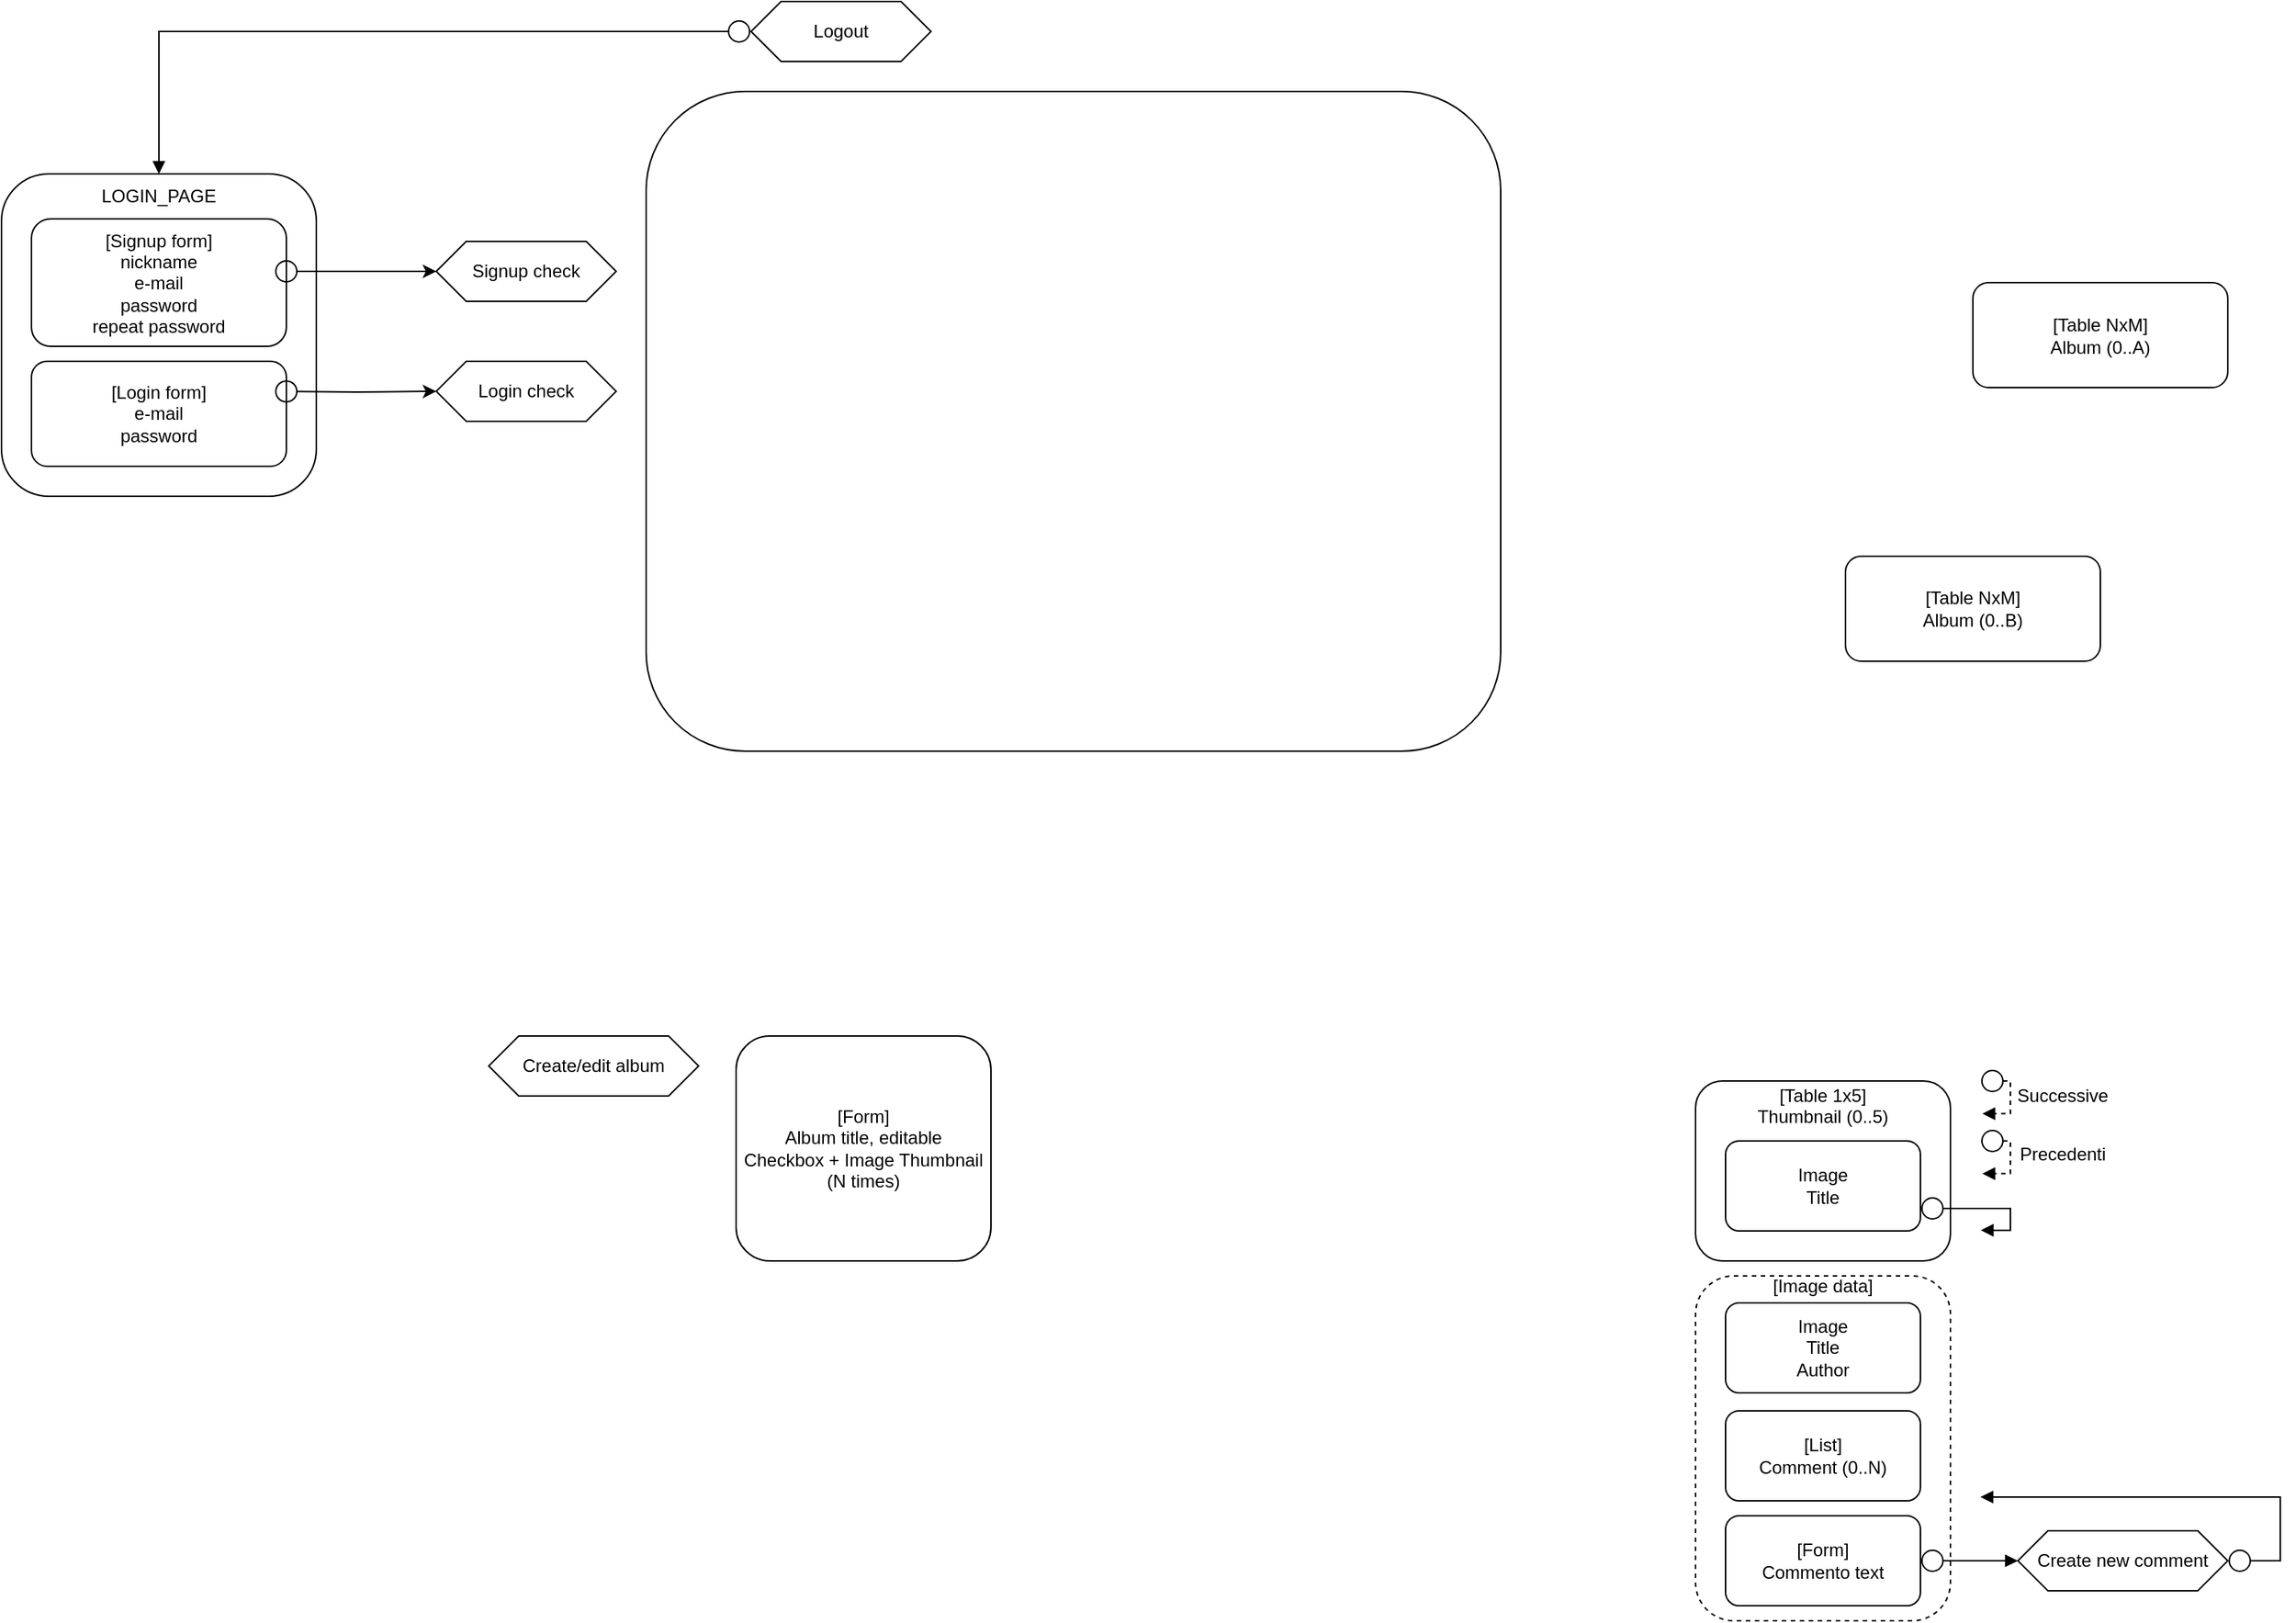 <mxfile version="16.1.2" type="device"><diagram name="Page-1" id="b520641d-4fe3-3701-9064-5fc419738815"><mxGraphModel dx="1240" dy="804" grid="1" gridSize="10" guides="1" tooltips="1" connect="1" arrows="1" fold="1" page="1" pageScale="1" pageWidth="1169" pageHeight="827" background="#ffffff" math="0" shadow="0"><root><mxCell id="0"/><mxCell id="1" parent="0"/><mxCell id="tA7xQBiXmkoUzAWX-g8d-19" value="Login check" style="shape=hexagon;perimeter=hexagonPerimeter2;whiteSpace=wrap;html=1;fixedSize=1;strokeColor=default;" parent="1" vertex="1"><mxGeometry x="480" y="290" width="120" height="40" as="geometry"/></mxCell><mxCell id="tA7xQBiXmkoUzAWX-g8d-29" value="&lt;span&gt;[Table NxM]&lt;/span&gt;&lt;br&gt;&lt;span&gt;Album (0..A)&lt;/span&gt;" style="rounded=1;whiteSpace=wrap;html=1;strokeColor=default;" parent="1" vertex="1"><mxGeometry x="1505" y="237.5" width="170" height="70" as="geometry"/></mxCell><mxCell id="tA7xQBiXmkoUzAWX-g8d-31" value="&lt;span&gt;[Table NxM]&lt;/span&gt;&lt;br&gt;&lt;span&gt;Album (0..B)&lt;/span&gt;" style="rounded=1;whiteSpace=wrap;html=1;strokeColor=default;" parent="1" vertex="1"><mxGeometry x="1420" y="420" width="170" height="70" as="geometry"/></mxCell><mxCell id="tA7xQBiXmkoUzAWX-g8d-47" style="edgeStyle=orthogonalEdgeStyle;rounded=0;orthogonalLoop=1;jettySize=auto;html=1;exitX=1;exitY=0.25;exitDx=0;exitDy=0;startArrow=circle;startFill=0;endArrow=block;endFill=1;strokeColor=#000000;entryX=1.006;entryY=0.359;entryDx=0;entryDy=0;entryPerimeter=0;dashed=1;" parent="1" edge="1"><mxGeometry relative="1" as="geometry"><mxPoint x="1511.26" y="791.8" as="targetPoint"/><mxPoint x="1510" y="770.0" as="sourcePoint"/><Array as="points"><mxPoint x="1530" y="770"/><mxPoint x="1530" y="792"/></Array></mxGeometry></mxCell><mxCell id="tA7xQBiXmkoUzAWX-g8d-33" value="&lt;span&gt;[Table 1x5]&lt;/span&gt;&lt;br&gt;&lt;span&gt;Thumbnail (0..5)&lt;br&gt;&lt;br&gt;&lt;br&gt;&lt;br&gt;&lt;br&gt;&lt;br&gt;&lt;br&gt;&lt;/span&gt;" style="rounded=1;whiteSpace=wrap;html=1;strokeColor=default;" parent="1" vertex="1"><mxGeometry x="1320" y="770" width="170" height="120" as="geometry"/></mxCell><mxCell id="tA7xQBiXmkoUzAWX-g8d-75" style="edgeStyle=orthogonalEdgeStyle;rounded=0;orthogonalLoop=1;jettySize=auto;html=1;entryX=1.001;entryY=0.316;entryDx=0;entryDy=0;entryPerimeter=0;startArrow=circle;startFill=0;endArrow=block;endFill=1;strokeColor=#000000;exitX=1;exitY=0.75;exitDx=0;exitDy=0;" parent="1" source="tA7xQBiXmkoUzAWX-g8d-38" edge="1"><mxGeometry relative="1" as="geometry"><Array as="points"><mxPoint x="1530" y="855"/><mxPoint x="1530" y="870"/></Array><mxPoint x="1510.21" y="869.56" as="targetPoint"/></mxGeometry></mxCell><mxCell id="tA7xQBiXmkoUzAWX-g8d-38" value="Image&lt;br&gt;Title" style="rounded=1;whiteSpace=wrap;html=1;strokeColor=default;" parent="1" vertex="1"><mxGeometry x="1340" y="810" width="130" height="60" as="geometry"/></mxCell><mxCell id="tA7xQBiXmkoUzAWX-g8d-51" value="Successive" style="text;html=1;strokeColor=none;fillColor=none;align=center;verticalAlign=middle;whiteSpace=wrap;rounded=0;" parent="1" vertex="1"><mxGeometry x="1535" y="770" width="60" height="20" as="geometry"/></mxCell><mxCell id="tA7xQBiXmkoUzAWX-g8d-52" value="Precedenti" style="text;html=1;strokeColor=none;fillColor=none;align=center;verticalAlign=middle;whiteSpace=wrap;rounded=0;" parent="1" vertex="1"><mxGeometry x="1535" y="809" width="60" height="20" as="geometry"/></mxCell><mxCell id="tA7xQBiXmkoUzAWX-g8d-54" value="Signup check" style="shape=hexagon;perimeter=hexagonPerimeter2;whiteSpace=wrap;html=1;fixedSize=1;strokeColor=default;" parent="1" vertex="1"><mxGeometry x="480" y="210" width="120" height="40" as="geometry"/></mxCell><mxCell id="tA7xQBiXmkoUzAWX-g8d-55" value="" style="rounded=1;whiteSpace=wrap;html=1;strokeColor=default;" parent="1" vertex="1"><mxGeometry x="190" y="165" width="210" height="215" as="geometry"/></mxCell><mxCell id="tA7xQBiXmkoUzAWX-g8d-56" value="[Signup form]&lt;br&gt;nickname&lt;br&gt;e-mail&lt;br&gt;password&lt;br&gt;repeat password" style="rounded=1;whiteSpace=wrap;html=1;strokeColor=default;" parent="1" vertex="1"><mxGeometry x="210" y="195" width="170" height="85" as="geometry"/></mxCell><mxCell id="tA7xQBiXmkoUzAWX-g8d-57" value="LOGIN_PAGE" style="text;html=1;strokeColor=none;fillColor=none;align=center;verticalAlign=middle;whiteSpace=wrap;rounded=0;" parent="1" vertex="1"><mxGeometry x="190" y="165" width="210" height="30" as="geometry"/></mxCell><mxCell id="tA7xQBiXmkoUzAWX-g8d-58" value="[Login form]&lt;br&gt;e-mail&lt;br&gt;password" style="rounded=1;whiteSpace=wrap;html=1;strokeColor=default;" parent="1" vertex="1"><mxGeometry x="210" y="290" width="170" height="70" as="geometry"/></mxCell><mxCell id="tA7xQBiXmkoUzAWX-g8d-13" style="edgeStyle=orthogonalEdgeStyle;rounded=0;orthogonalLoop=1;jettySize=auto;html=1;startArrow=circle;startFill=0;" parent="1" target="tA7xQBiXmkoUzAWX-g8d-19" edge="1"><mxGeometry relative="1" as="geometry"><mxPoint x="372" y="310" as="sourcePoint"/><Array as="points"/></mxGeometry></mxCell><mxCell id="tA7xQBiXmkoUzAWX-g8d-59" style="edgeStyle=orthogonalEdgeStyle;rounded=0;orthogonalLoop=1;jettySize=auto;html=1;startArrow=circle;startFill=0;entryX=0;entryY=0.5;entryDx=0;entryDy=0;" parent="1" target="tA7xQBiXmkoUzAWX-g8d-54" edge="1"><mxGeometry relative="1" as="geometry"><mxPoint x="372" y="230" as="sourcePoint"/><mxPoint x="480" y="229" as="targetPoint"/><Array as="points"><mxPoint x="450" y="230"/><mxPoint x="450" y="230"/></Array></mxGeometry></mxCell><mxCell id="tA7xQBiXmkoUzAWX-g8d-69" style="edgeStyle=orthogonalEdgeStyle;rounded=0;orthogonalLoop=1;jettySize=auto;html=1;exitX=1;exitY=0.25;exitDx=0;exitDy=0;startArrow=circle;startFill=0;endArrow=block;endFill=1;strokeColor=#000000;entryX=1.006;entryY=0.359;entryDx=0;entryDy=0;entryPerimeter=0;dashed=1;" parent="1" edge="1"><mxGeometry relative="1" as="geometry"><mxPoint x="1511.26" y="831.8" as="targetPoint"/><mxPoint x="1510" y="810.0" as="sourcePoint"/><Array as="points"><mxPoint x="1530" y="810"/><mxPoint x="1530" y="832"/></Array></mxGeometry></mxCell><mxCell id="tA7xQBiXmkoUzAWX-g8d-70" value="&lt;span&gt;[Image data]&lt;br&gt;&lt;br&gt;&lt;br&gt;&lt;br&gt;&lt;br&gt;&lt;br&gt;&lt;br&gt;&lt;br&gt;&lt;br&gt;&lt;br&gt;&lt;br&gt;&lt;br&gt;&lt;br&gt;&lt;br&gt;&lt;br&gt;&lt;br&gt;&lt;/span&gt;" style="rounded=1;whiteSpace=wrap;html=1;strokeColor=default;dashed=1;" parent="1" vertex="1"><mxGeometry x="1320" y="900" width="170" height="230" as="geometry"/></mxCell><mxCell id="tA7xQBiXmkoUzAWX-g8d-71" value="Image&lt;br&gt;Title&lt;br&gt;Author" style="rounded=1;whiteSpace=wrap;html=1;strokeColor=default;" parent="1" vertex="1"><mxGeometry x="1340" y="918" width="130" height="60" as="geometry"/></mxCell><mxCell id="tA7xQBiXmkoUzAWX-g8d-72" value="[List]&lt;br&gt;Comment (0..N)" style="rounded=1;whiteSpace=wrap;html=1;strokeColor=default;" parent="1" vertex="1"><mxGeometry x="1340" y="990" width="130" height="60" as="geometry"/></mxCell><mxCell id="tA7xQBiXmkoUzAWX-g8d-79" style="edgeStyle=orthogonalEdgeStyle;rounded=0;orthogonalLoop=1;jettySize=auto;html=1;entryX=0;entryY=0.5;entryDx=0;entryDy=0;startArrow=circle;startFill=0;endArrow=block;endFill=1;strokeColor=#000000;" parent="1" source="tA7xQBiXmkoUzAWX-g8d-73" target="tA7xQBiXmkoUzAWX-g8d-77" edge="1"><mxGeometry relative="1" as="geometry"/></mxCell><mxCell id="tA7xQBiXmkoUzAWX-g8d-73" value="[Form]&lt;br&gt;Commento text" style="rounded=1;whiteSpace=wrap;html=1;strokeColor=default;" parent="1" vertex="1"><mxGeometry x="1340" y="1060" width="130" height="60" as="geometry"/></mxCell><mxCell id="tA7xQBiXmkoUzAWX-g8d-80" style="edgeStyle=orthogonalEdgeStyle;rounded=0;orthogonalLoop=1;jettySize=auto;html=1;entryX=1;entryY=0.75;entryDx=0;entryDy=0;startArrow=circle;startFill=0;endArrow=block;endFill=1;strokeColor=#000000;" parent="1" source="tA7xQBiXmkoUzAWX-g8d-77" edge="1"><mxGeometry relative="1" as="geometry"><Array as="points"><mxPoint x="1710" y="1090"/><mxPoint x="1710" y="1048"/></Array><mxPoint x="1510" y="1047.5" as="targetPoint"/></mxGeometry></mxCell><mxCell id="tA7xQBiXmkoUzAWX-g8d-77" value="Create new comment" style="shape=hexagon;perimeter=hexagonPerimeter2;whiteSpace=wrap;html=1;fixedSize=1;strokeColor=default;" parent="1" vertex="1"><mxGeometry x="1535" y="1070" width="140" height="40" as="geometry"/></mxCell><mxCell id="tA7xQBiXmkoUzAWX-g8d-91" style="edgeStyle=orthogonalEdgeStyle;rounded=0;orthogonalLoop=1;jettySize=auto;html=1;startArrow=circle;startFill=0;endArrow=block;endFill=1;strokeColor=#000000;" parent="1" source="tA7xQBiXmkoUzAWX-g8d-87" target="tA7xQBiXmkoUzAWX-g8d-55" edge="1"><mxGeometry relative="1" as="geometry"/></mxCell><mxCell id="tA7xQBiXmkoUzAWX-g8d-87" value="Logout" style="shape=hexagon;perimeter=hexagonPerimeter2;whiteSpace=wrap;html=1;fixedSize=1;strokeColor=default;" parent="1" vertex="1"><mxGeometry x="690" y="50" width="120" height="40" as="geometry"/></mxCell><mxCell id="jkKR9sNIjVhCgQwLtrIo-4" value="&lt;span&gt;[Form]&lt;br&gt;&lt;/span&gt;Album title, editable&lt;br&gt;&lt;span&gt;Checkbox + Image Thumbnail (N times)&lt;/span&gt;" style="rounded=1;whiteSpace=wrap;html=1;strokeColor=default;" parent="1" vertex="1"><mxGeometry x="680" y="740" width="170" height="150" as="geometry"/></mxCell><mxCell id="jkKR9sNIjVhCgQwLtrIo-7" value="Create/edit album" style="shape=hexagon;perimeter=hexagonPerimeter2;whiteSpace=wrap;html=1;fixedSize=1;strokeColor=default;" parent="1" vertex="1"><mxGeometry x="515" y="740" width="140" height="40" as="geometry"/></mxCell><mxCell id="cFI16rSDpZyH8K5_RRqZ-2" value="" style="rounded=1;whiteSpace=wrap;html=1;" vertex="1" parent="1"><mxGeometry x="620" y="110" width="570" height="440" as="geometry"/></mxCell></root></mxGraphModel></diagram></mxfile>
